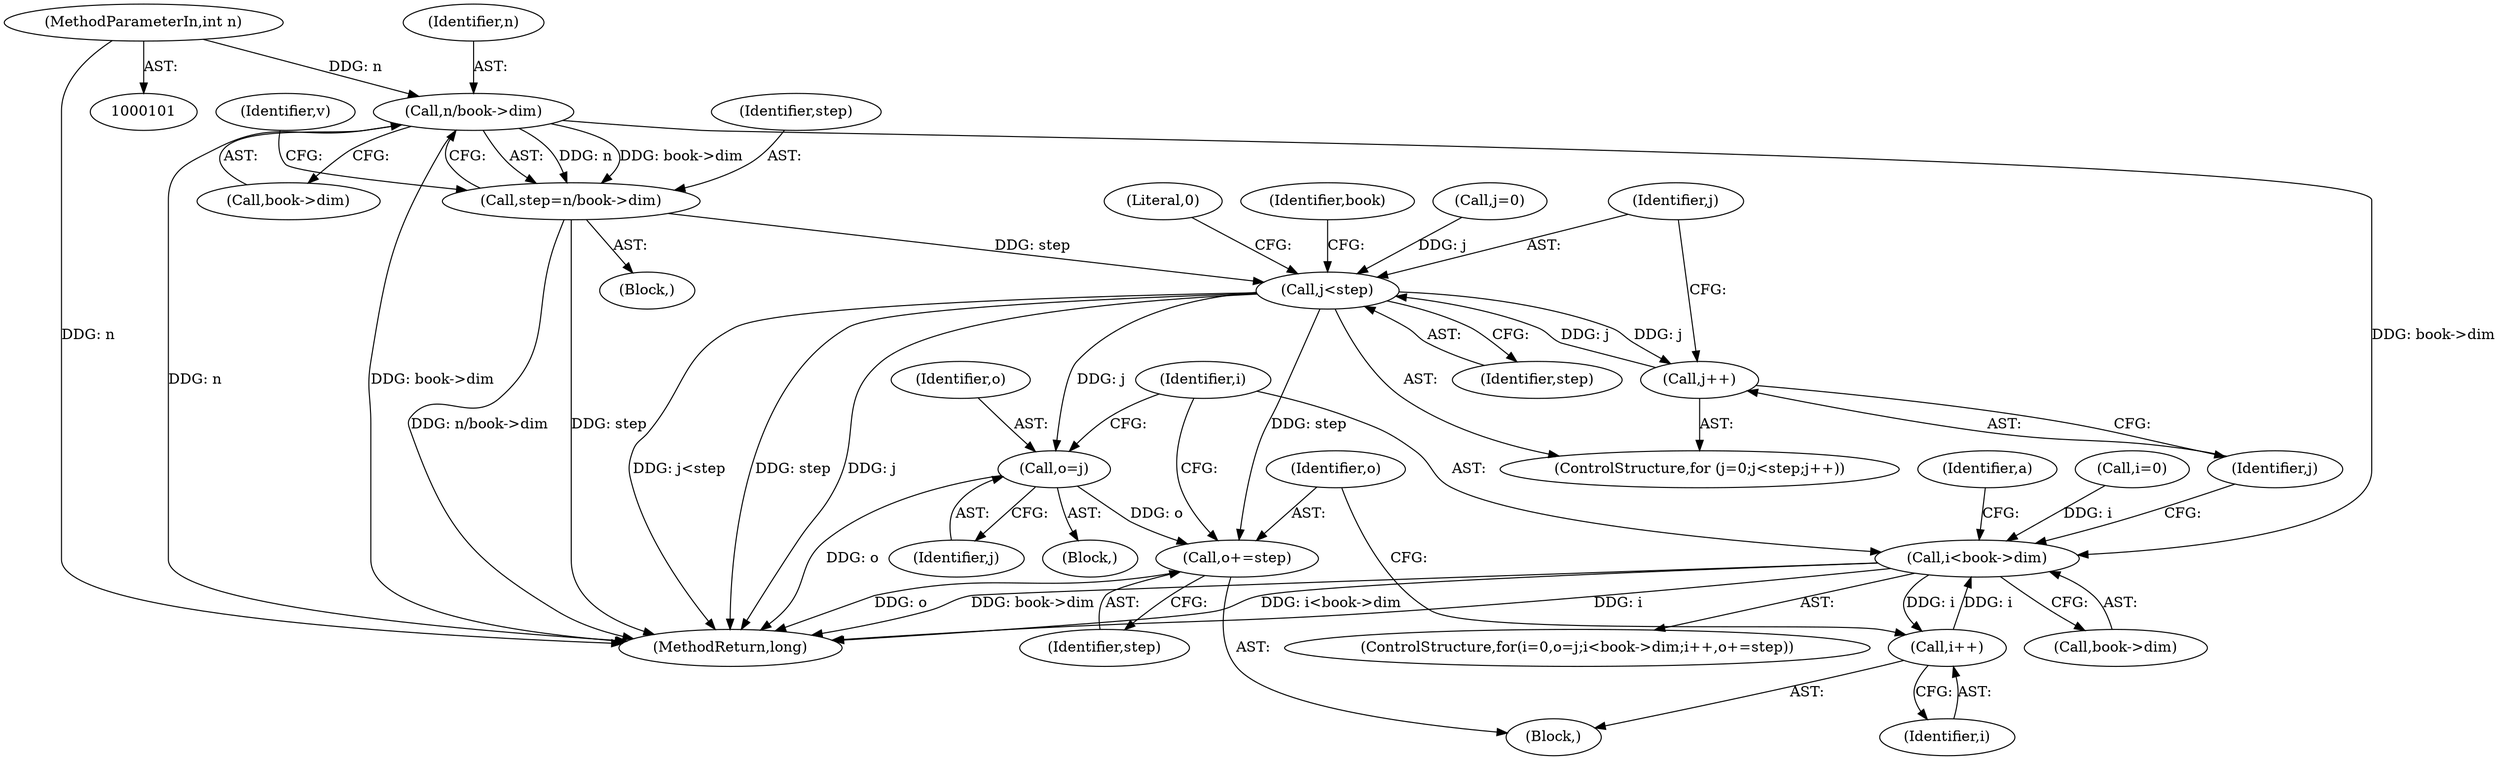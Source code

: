 digraph "0_Android_eeb4e45d5683f88488c083ecf142dc89bc3f0b47_6@pointer" {
"1000118" [label="(Call,n/book->dim)"];
"1000105" [label="(MethodParameterIn,int n)"];
"1000116" [label="(Call,step=n/book->dim)"];
"1000142" [label="(Call,j<step)"];
"1000145" [label="(Call,j++)"];
"1000162" [label="(Call,o=j)"];
"1000173" [label="(Call,o+=step)"];
"1000165" [label="(Call,i<book->dim)"];
"1000171" [label="(Call,i++)"];
"1000116" [label="(Call,step=n/book->dim)"];
"1000184" [label="(Literal,0)"];
"1000142" [label="(Call,j<step)"];
"1000117" [label="(Identifier,step)"];
"1000125" [label="(Identifier,v)"];
"1000138" [label="(ControlStructure,for (j=0;j<step;j++))"];
"1000145" [label="(Call,j++)"];
"1000170" [label="(Block,)"];
"1000163" [label="(Identifier,o)"];
"1000114" [label="(Block,)"];
"1000157" [label="(ControlStructure,for(i=0,o=j;i<book->dim;i++,o+=step))"];
"1000167" [label="(Call,book->dim)"];
"1000120" [label="(Call,book->dim)"];
"1000144" [label="(Identifier,step)"];
"1000166" [label="(Identifier,i)"];
"1000119" [label="(Identifier,n)"];
"1000174" [label="(Identifier,o)"];
"1000118" [label="(Call,n/book->dim)"];
"1000178" [label="(Identifier,a)"];
"1000173" [label="(Call,o+=step)"];
"1000150" [label="(Identifier,book)"];
"1000159" [label="(Call,i=0)"];
"1000165" [label="(Call,i<book->dim)"];
"1000175" [label="(Identifier,step)"];
"1000172" [label="(Identifier,i)"];
"1000158" [label="(Block,)"];
"1000185" [label="(MethodReturn,long)"];
"1000139" [label="(Call,j=0)"];
"1000171" [label="(Call,i++)"];
"1000164" [label="(Identifier,j)"];
"1000143" [label="(Identifier,j)"];
"1000162" [label="(Call,o=j)"];
"1000146" [label="(Identifier,j)"];
"1000105" [label="(MethodParameterIn,int n)"];
"1000118" -> "1000116"  [label="AST: "];
"1000118" -> "1000120"  [label="CFG: "];
"1000119" -> "1000118"  [label="AST: "];
"1000120" -> "1000118"  [label="AST: "];
"1000116" -> "1000118"  [label="CFG: "];
"1000118" -> "1000185"  [label="DDG: n"];
"1000118" -> "1000185"  [label="DDG: book->dim"];
"1000118" -> "1000116"  [label="DDG: n"];
"1000118" -> "1000116"  [label="DDG: book->dim"];
"1000105" -> "1000118"  [label="DDG: n"];
"1000118" -> "1000165"  [label="DDG: book->dim"];
"1000105" -> "1000101"  [label="AST: "];
"1000105" -> "1000185"  [label="DDG: n"];
"1000116" -> "1000114"  [label="AST: "];
"1000117" -> "1000116"  [label="AST: "];
"1000125" -> "1000116"  [label="CFG: "];
"1000116" -> "1000185"  [label="DDG: n/book->dim"];
"1000116" -> "1000185"  [label="DDG: step"];
"1000116" -> "1000142"  [label="DDG: step"];
"1000142" -> "1000138"  [label="AST: "];
"1000142" -> "1000144"  [label="CFG: "];
"1000143" -> "1000142"  [label="AST: "];
"1000144" -> "1000142"  [label="AST: "];
"1000150" -> "1000142"  [label="CFG: "];
"1000184" -> "1000142"  [label="CFG: "];
"1000142" -> "1000185"  [label="DDG: j<step"];
"1000142" -> "1000185"  [label="DDG: step"];
"1000142" -> "1000185"  [label="DDG: j"];
"1000139" -> "1000142"  [label="DDG: j"];
"1000145" -> "1000142"  [label="DDG: j"];
"1000142" -> "1000145"  [label="DDG: j"];
"1000142" -> "1000162"  [label="DDG: j"];
"1000142" -> "1000173"  [label="DDG: step"];
"1000145" -> "1000138"  [label="AST: "];
"1000145" -> "1000146"  [label="CFG: "];
"1000146" -> "1000145"  [label="AST: "];
"1000143" -> "1000145"  [label="CFG: "];
"1000162" -> "1000158"  [label="AST: "];
"1000162" -> "1000164"  [label="CFG: "];
"1000163" -> "1000162"  [label="AST: "];
"1000164" -> "1000162"  [label="AST: "];
"1000166" -> "1000162"  [label="CFG: "];
"1000162" -> "1000185"  [label="DDG: o"];
"1000162" -> "1000173"  [label="DDG: o"];
"1000173" -> "1000170"  [label="AST: "];
"1000173" -> "1000175"  [label="CFG: "];
"1000174" -> "1000173"  [label="AST: "];
"1000175" -> "1000173"  [label="AST: "];
"1000166" -> "1000173"  [label="CFG: "];
"1000173" -> "1000185"  [label="DDG: o"];
"1000165" -> "1000157"  [label="AST: "];
"1000165" -> "1000167"  [label="CFG: "];
"1000166" -> "1000165"  [label="AST: "];
"1000167" -> "1000165"  [label="AST: "];
"1000178" -> "1000165"  [label="CFG: "];
"1000146" -> "1000165"  [label="CFG: "];
"1000165" -> "1000185"  [label="DDG: i"];
"1000165" -> "1000185"  [label="DDG: book->dim"];
"1000165" -> "1000185"  [label="DDG: i<book->dim"];
"1000171" -> "1000165"  [label="DDG: i"];
"1000159" -> "1000165"  [label="DDG: i"];
"1000165" -> "1000171"  [label="DDG: i"];
"1000171" -> "1000170"  [label="AST: "];
"1000171" -> "1000172"  [label="CFG: "];
"1000172" -> "1000171"  [label="AST: "];
"1000174" -> "1000171"  [label="CFG: "];
}

